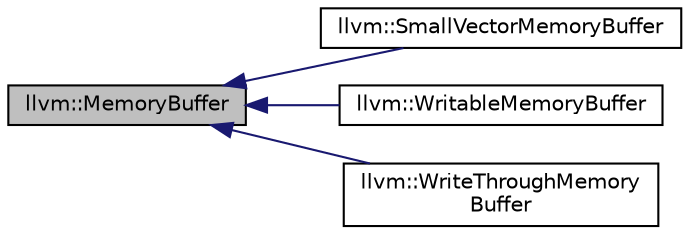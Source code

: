 digraph "llvm::MemoryBuffer"
{
 // LATEX_PDF_SIZE
  bgcolor="transparent";
  edge [fontname="Helvetica",fontsize="10",labelfontname="Helvetica",labelfontsize="10"];
  node [fontname="Helvetica",fontsize="10",shape="box"];
  rankdir="LR";
  Node1 [label="llvm::MemoryBuffer",height=0.2,width=0.4,color="black", fillcolor="grey75", style="filled", fontcolor="black",tooltip="This interface provides simple read-only access to a block of memory, and provides simple methods for..."];
  Node1 -> Node2 [dir="back",color="midnightblue",fontsize="10",style="solid",fontname="Helvetica"];
  Node2 [label="llvm::SmallVectorMemoryBuffer",height=0.2,width=0.4,color="black",URL="$classllvm_1_1SmallVectorMemoryBuffer.html",tooltip="SmallVector-backed MemoryBuffer instance."];
  Node1 -> Node3 [dir="back",color="midnightblue",fontsize="10",style="solid",fontname="Helvetica"];
  Node3 [label="llvm::WritableMemoryBuffer",height=0.2,width=0.4,color="black",URL="$classllvm_1_1WritableMemoryBuffer.html",tooltip="This class is an extension of MemoryBuffer, which allows copy-on-write access to the underlying conte..."];
  Node1 -> Node4 [dir="back",color="midnightblue",fontsize="10",style="solid",fontname="Helvetica"];
  Node4 [label="llvm::WriteThroughMemory\lBuffer",height=0.2,width=0.4,color="black",URL="$classllvm_1_1WriteThroughMemoryBuffer.html",tooltip="This class is an extension of MemoryBuffer, which allows write access to the underlying contents and ..."];
}
